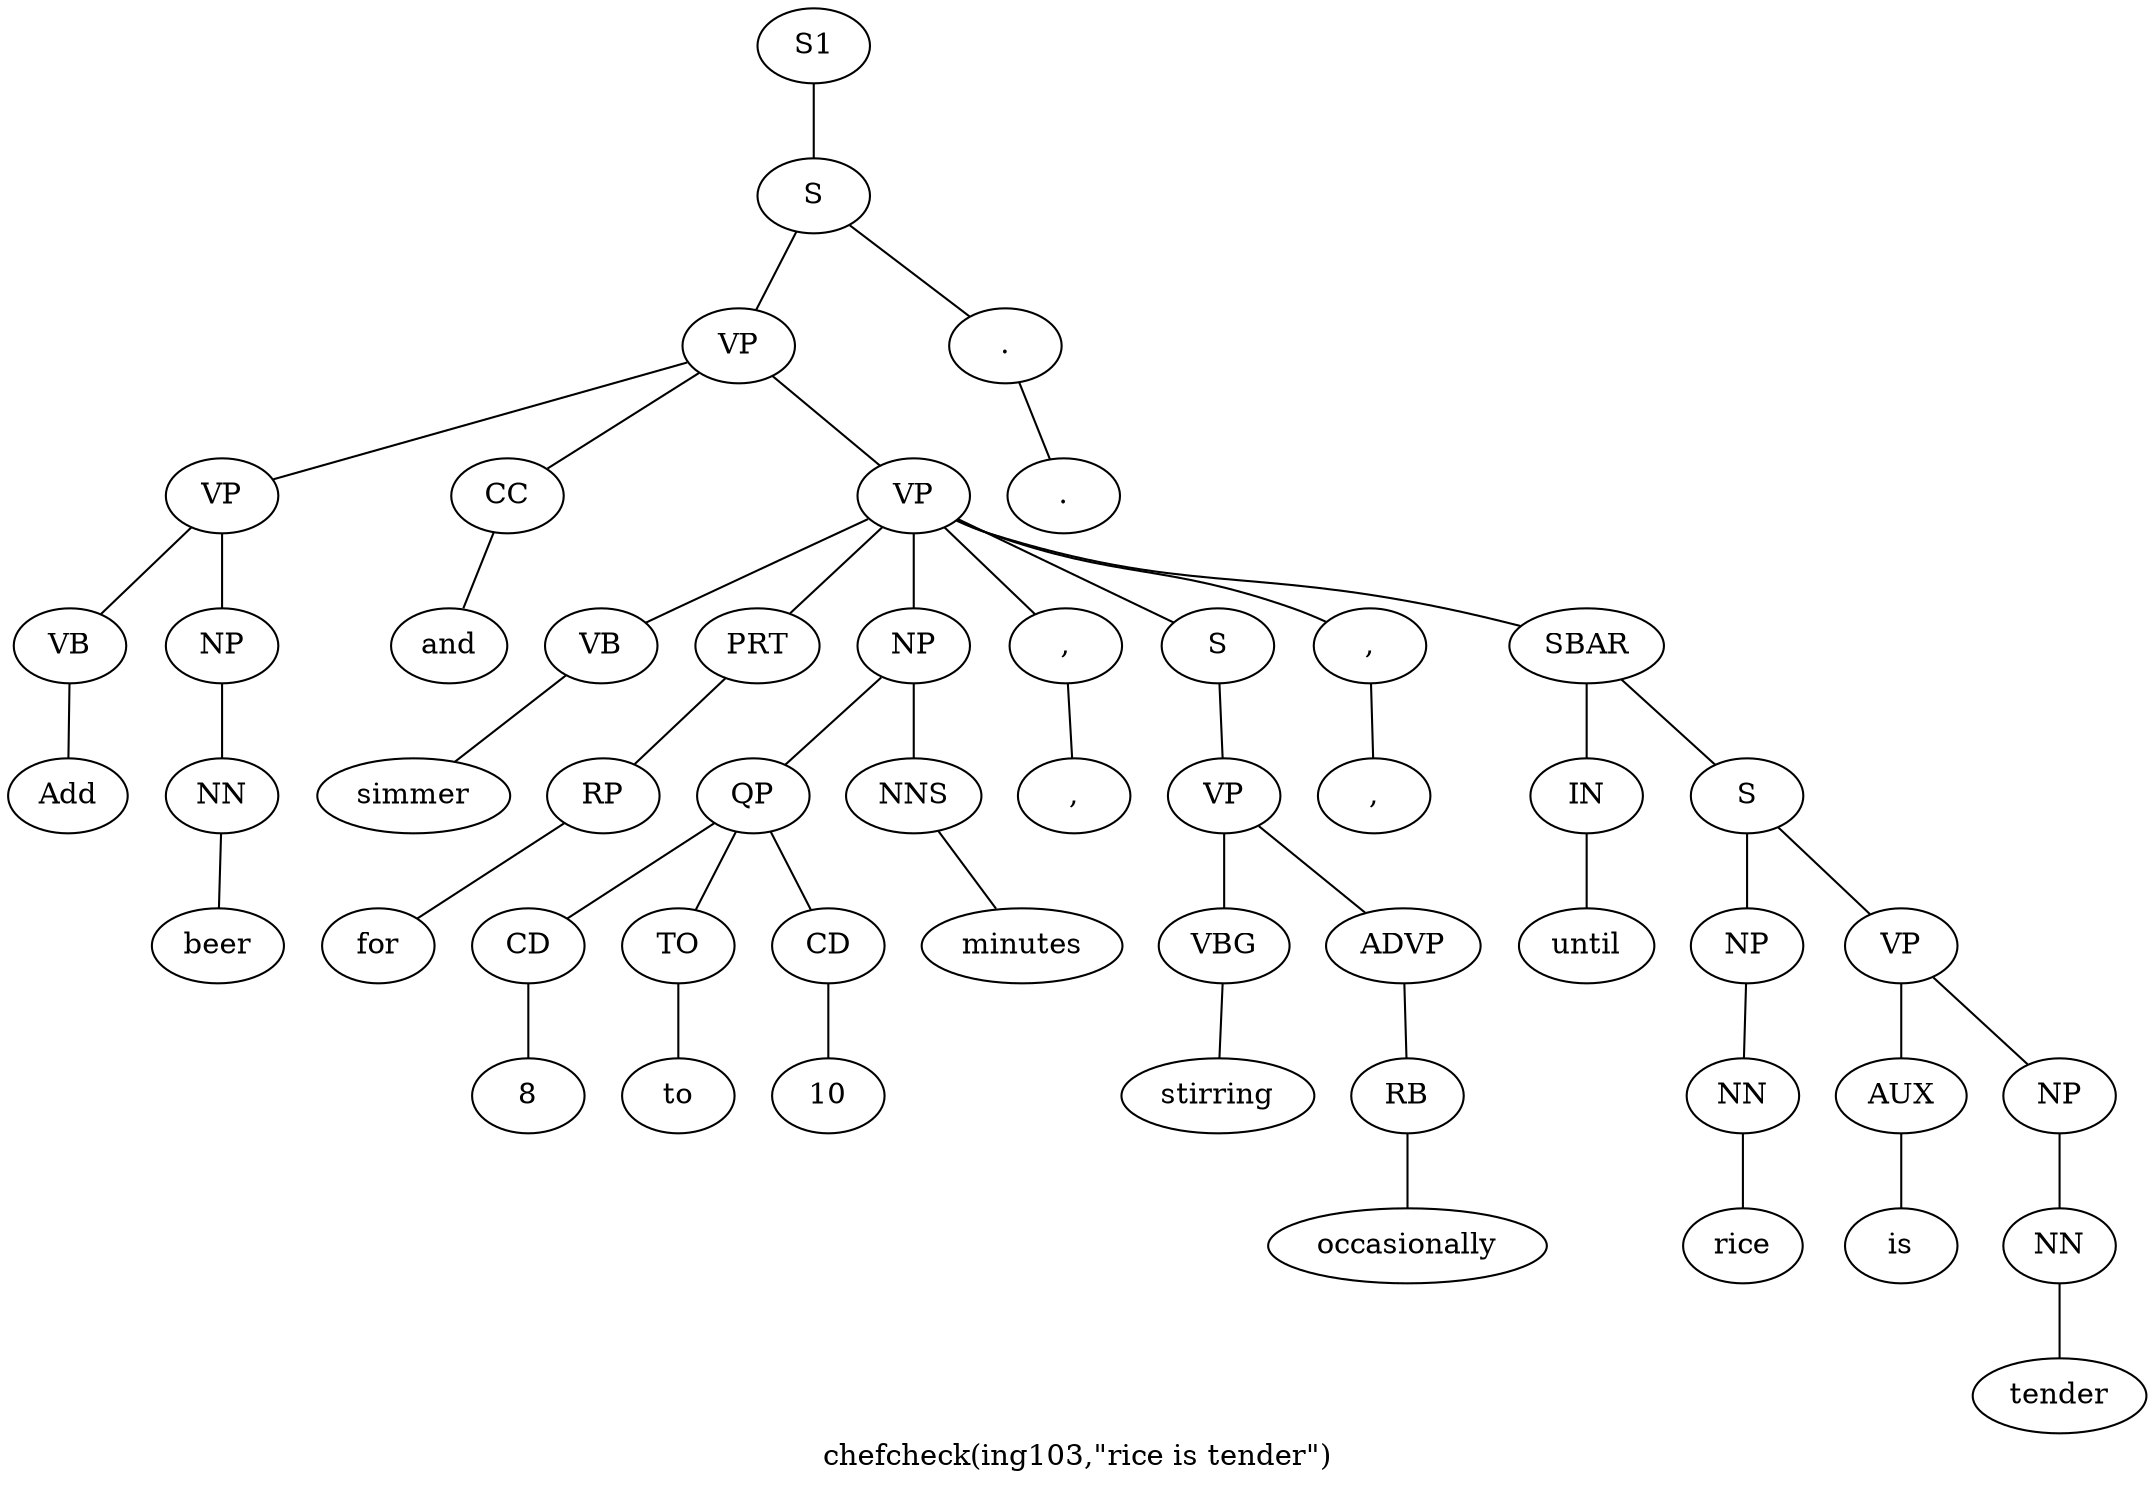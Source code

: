 graph SyntaxGraph {
	label = "chefcheck(ing103,\"rice is tender\")";
	Node0 [label="S1"];
	Node1 [label="S"];
	Node2 [label="VP"];
	Node3 [label="VP"];
	Node4 [label="VB"];
	Node5 [label="Add"];
	Node6 [label="NP"];
	Node7 [label="NN"];
	Node8 [label="beer"];
	Node9 [label="CC"];
	Node10 [label="and"];
	Node11 [label="VP"];
	Node12 [label="VB"];
	Node13 [label="simmer"];
	Node14 [label="PRT"];
	Node15 [label="RP"];
	Node16 [label="for"];
	Node17 [label="NP"];
	Node18 [label="QP"];
	Node19 [label="CD"];
	Node20 [label="8"];
	Node21 [label="TO"];
	Node22 [label="to"];
	Node23 [label="CD"];
	Node24 [label="10"];
	Node25 [label="NNS"];
	Node26 [label="minutes"];
	Node27 [label=","];
	Node28 [label=","];
	Node29 [label="S"];
	Node30 [label="VP"];
	Node31 [label="VBG"];
	Node32 [label="stirring"];
	Node33 [label="ADVP"];
	Node34 [label="RB"];
	Node35 [label="occasionally"];
	Node36 [label=","];
	Node37 [label=","];
	Node38 [label="SBAR"];
	Node39 [label="IN"];
	Node40 [label="until"];
	Node41 [label="S"];
	Node42 [label="NP"];
	Node43 [label="NN"];
	Node44 [label="rice"];
	Node45 [label="VP"];
	Node46 [label="AUX"];
	Node47 [label="is"];
	Node48 [label="NP"];
	Node49 [label="NN"];
	Node50 [label="tender"];
	Node51 [label="."];
	Node52 [label="."];

	Node0 -- Node1;
	Node1 -- Node2;
	Node1 -- Node51;
	Node2 -- Node3;
	Node2 -- Node9;
	Node2 -- Node11;
	Node3 -- Node4;
	Node3 -- Node6;
	Node4 -- Node5;
	Node6 -- Node7;
	Node7 -- Node8;
	Node9 -- Node10;
	Node11 -- Node12;
	Node11 -- Node14;
	Node11 -- Node17;
	Node11 -- Node27;
	Node11 -- Node29;
	Node11 -- Node36;
	Node11 -- Node38;
	Node12 -- Node13;
	Node14 -- Node15;
	Node15 -- Node16;
	Node17 -- Node18;
	Node17 -- Node25;
	Node18 -- Node19;
	Node18 -- Node21;
	Node18 -- Node23;
	Node19 -- Node20;
	Node21 -- Node22;
	Node23 -- Node24;
	Node25 -- Node26;
	Node27 -- Node28;
	Node29 -- Node30;
	Node30 -- Node31;
	Node30 -- Node33;
	Node31 -- Node32;
	Node33 -- Node34;
	Node34 -- Node35;
	Node36 -- Node37;
	Node38 -- Node39;
	Node38 -- Node41;
	Node39 -- Node40;
	Node41 -- Node42;
	Node41 -- Node45;
	Node42 -- Node43;
	Node43 -- Node44;
	Node45 -- Node46;
	Node45 -- Node48;
	Node46 -- Node47;
	Node48 -- Node49;
	Node49 -- Node50;
	Node51 -- Node52;
}